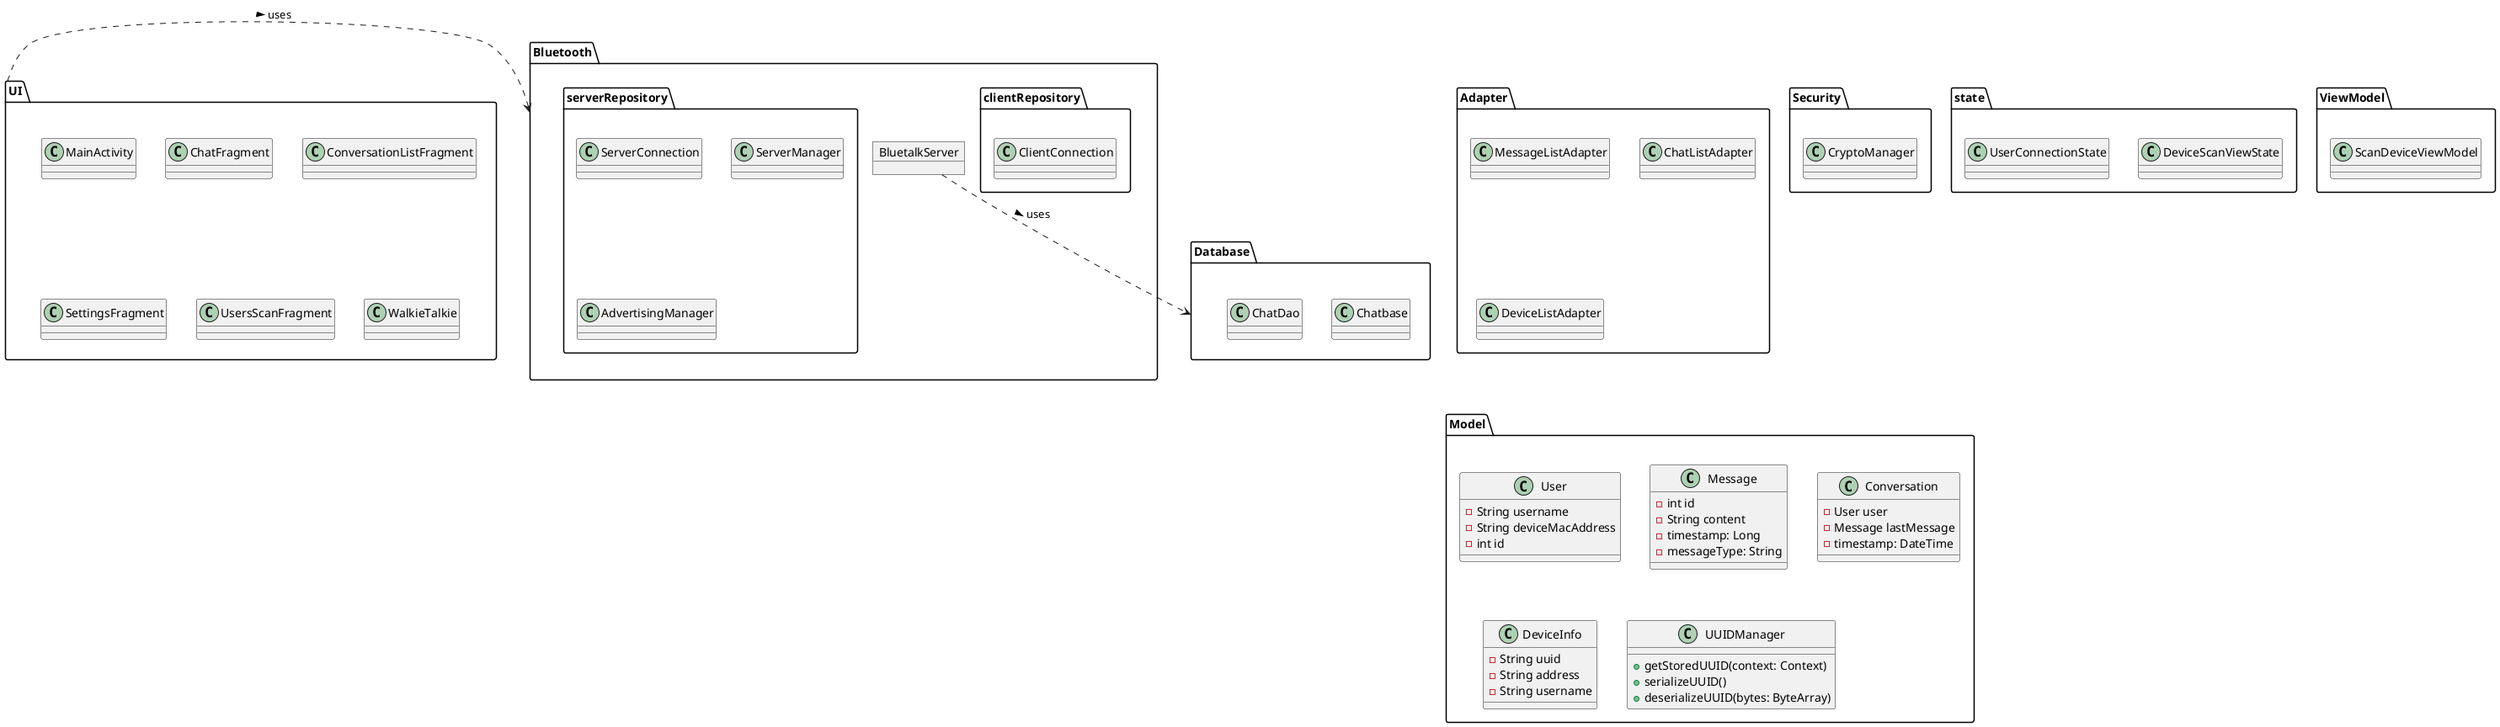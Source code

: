 @startuml
package "Adapter" {
    class MessageListAdapter
    class ChatListAdapter
    class DeviceListAdapter
}

package Security{
    class CryptoManager
}

package "UI" {
  class MainActivity {
  }
  class ChatFragment {
  }
  class ConversationListFragment {
  }
  class SettingsFragment {
  }
  class UsersScanFragment {
  }
  class WalkieTalkie {
  }
}

package Database{
    class Chatbase{}
    class ChatDao{}
}

package "Bluetooth" {
  package clientRepository{
    class ClientConnection
  }
  package serverRepository{
    class ServerConnection
    class ServerManager
    class AdvertisingManager
  }

  object BluetalkServer {
  }
}

package "Model" {
  class User {
    - String username
    - String deviceMacAddress
    - int id
  }
  class Message {
    - int id
    - String content
    - timestamp: Long
    - messageType: String
  }
  class Conversation {
    - User user
    - Message lastMessage
    - timestamp: DateTime
  }
  class DeviceInfo {
    - String uuid
    - String address
    - String username
  }
  class UUIDManager {
    +getStoredUUID(context: Context)
    +serializeUUID()
    +deserializeUUID(bytes: ByteArray)
  }
}

package state{
    class DeviceScanViewState
    class UserConnectionState
}

package ViewModel{
    class ScanDeviceViewModel
}


UI .right.> Bluetooth : uses >
BluetalkServer ..> Database : uses >

@enduml
